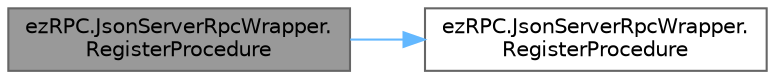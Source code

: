 digraph "ezRPC.JsonServerRpcWrapper.RegisterProcedure"
{
 // LATEX_PDF_SIZE
  bgcolor="transparent";
  edge [fontname=Helvetica,fontsize=10,labelfontname=Helvetica,labelfontsize=10];
  node [fontname=Helvetica,fontsize=10,shape=box,height=0.2,width=0.4];
  rankdir="LR";
  Node1 [id="Node000001",label="ezRPC.JsonServerRpcWrapper.\lRegisterProcedure",height=0.2,width=0.4,color="gray40", fillcolor="grey60", style="filled", fontcolor="black",tooltip=" "];
  Node1 -> Node2 [id="edge1_Node000001_Node000002",color="steelblue1",style="solid",tooltip=" "];
  Node2 [id="Node000002",label="ezRPC.JsonServerRpcWrapper.\lRegisterProcedure",height=0.2,width=0.4,color="grey40", fillcolor="white", style="filled",URL="$classez_r_p_c_1_1_json_server_rpc_wrapper.html#a26224f7d82195bdc0542e94decf98a02",tooltip=" "];
}
